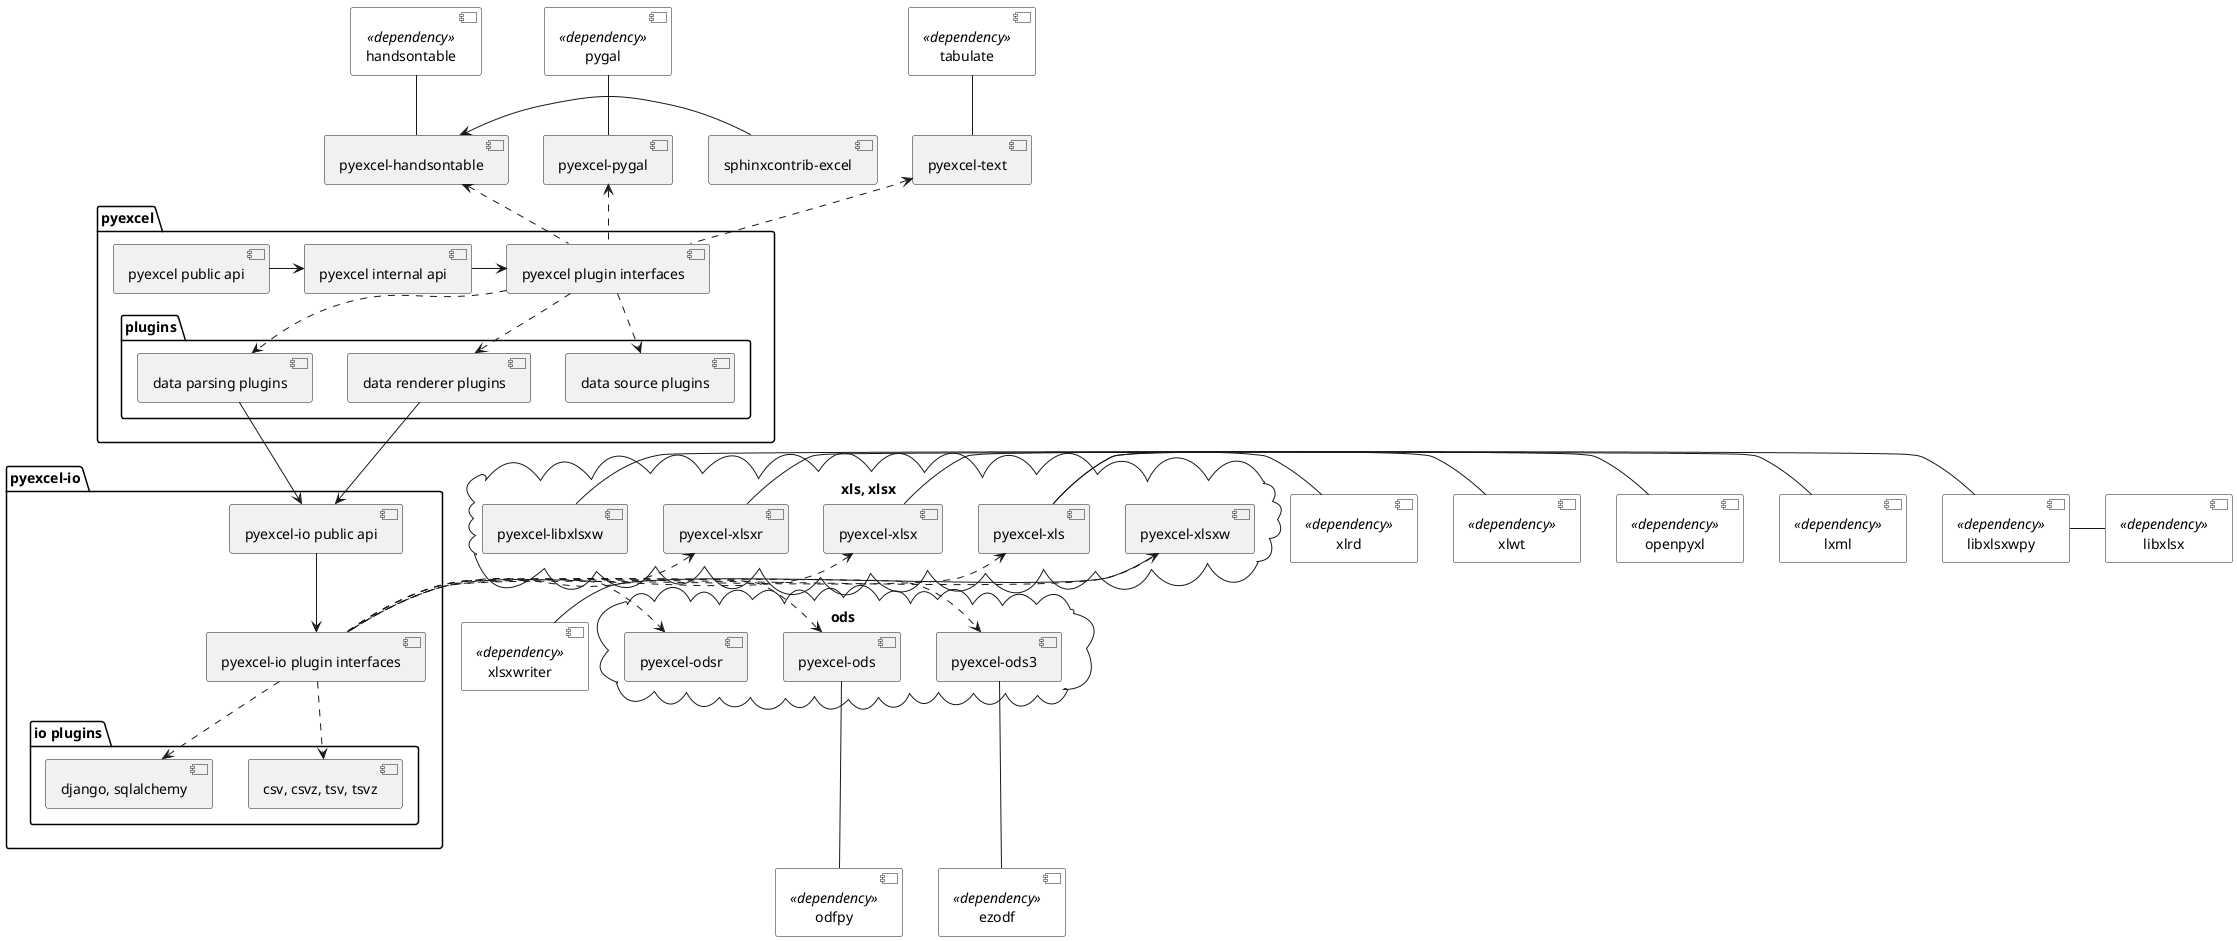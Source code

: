 @startuml

package "pyexcel" {
[pyexcel public api]
[pyexcel internal api]
[pyexcel plugin interfaces]
folder "plugins" {
  [data source plugins]
  [data renderer plugins]
  [data parsing plugins]
 }
}

package "pyexcel-io" {
[pyexcel-io public api]
[pyexcel-io plugin interfaces]
folder "io plugins" {
  [csv, csvz, tsv, tsvz]
  [django, sqlalchemy]
 }
}

cloud "ods" {
[pyexcel-ods]
[pyexcel-ods3]
[pyexcel-odsr]
}

cloud "xls, xlsx" {
[pyexcel-xls]
[pyexcel-xlsx]
[pyexcel-xlsxw]
[pyexcel-libxlsxw]
[pyexcel-xlsxr]
}

[tabulate] <<dependency>>
[pygal] <<dependency>>
[handsontable] <<dependency>>
[xlrd] <<dependency>>
[xlwt] <<dependency>>
[openpyxl] <<dependency>>
[xlsxwriter] <<dependency>>
[ezodf] <<dependency>>
[odfpy] <<dependency>>
[lxml] <<dependency>>
[libxlsxwpy] <<dependency>>
[libxlsx] <<dependency>>

[pyexcel public api] -right-> [pyexcel internal api]
[pyexcel internal api] -right-> [pyexcel plugin interfaces]
[pyexcel plugin interfaces] .up.> [pyexcel-text]
[pyexcel plugin interfaces] .up.> [pyexcel-pygal]
[pyexcel plugin interfaces] .up.> [pyexcel-handsontable]
[pyexcel plugin interfaces] ..> [data source plugins]
[pyexcel plugin interfaces] ..> [data renderer plugins]
[pyexcel plugin interfaces] ..> [data parsing plugins]

[data renderer plugins]  -down-> [pyexcel-io public api]
[data parsing plugins] --> [pyexcel-io public api]

[pyexcel-io public api] --> [pyexcel-io plugin interfaces]
[pyexcel-io plugin interfaces] ..> [csv, csvz, tsv, tsvz]
[pyexcel-io plugin interfaces] ..> [django, sqlalchemy]
[pyexcel-io plugin interfaces] .up.> [pyexcel-xls]
[pyexcel-io plugin interfaces] .up.> [pyexcel-xlsx]
[pyexcel-io plugin interfaces] .up.> [pyexcel-xlsxr]
[pyexcel-io plugin interfaces] .left.> [pyexcel-ods]
[pyexcel-io plugin interfaces] .right.> [pyexcel-ods3]
[pyexcel-io plugin interfaces] .right.> [pyexcel-xlsxw]
[pyexcel-io plugin interfaces] .right.> [pyexcel-odsr]

[pyexcel-text] -up- [tabulate]
[pyexcel-pygal] -up- [pygal]
[pyexcel-handsontable] -up- [handsontable]
[pyexcel-xls] -right- [xlrd]
[pyexcel-xls] -right- [xlwt]
[pyexcel-xlsx] -right- [openpyxl]
[pyexcel-xlsxw] -down- [xlsxwriter]
[pyexcel-ods3] --- [ezodf]
[pyexcel-ods] --- [odfpy]
[pyexcel-xlsxr] -right- [lxml]
[sphinxcontrib-excel] -right-> [pyexcel-handsontable]
[pyexcel-libxlsxw] -right- [libxlsxwpy]
[libxlsxwpy] -right- [libxlsx]

skinparam component{

backgroundColor<<dependency>> White

}

@enduml